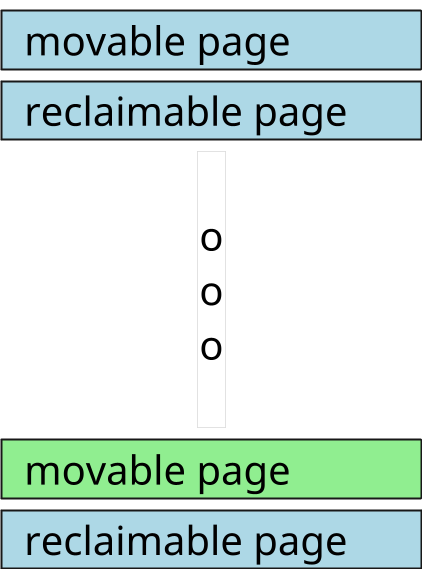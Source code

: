 @startuml

skinparam ComponentStyle rectangle
scale 1/5

skinparam Component {
    FontSize 200
    BorderThickness 10
    BackgroundColor transparent
}


skinparam Package {
    FontSize 0
    BorderThickness 0
    BackgroundColor transparent
}


skinparam Rectangle {
    FontSize 200
    BorderThickness 0
    BackgroundColor transparent
}

' component:
component "  movable page\t\t" as c0 #LightBlue
component "  reclaimable page\t" as c1 #LightBlue
rectangle "\no\no\no\n" as c2 #transparent
component "  movable page\t\t" as c3 #LightGreen
component "  reclaimable page\t" as c4 #LightBlue
' layout:
c0-down[hidden]-c1
c1-down[hidden]-c2
c2-down[hidden]-c3
c3-down[hidden]-c4

@enduml
